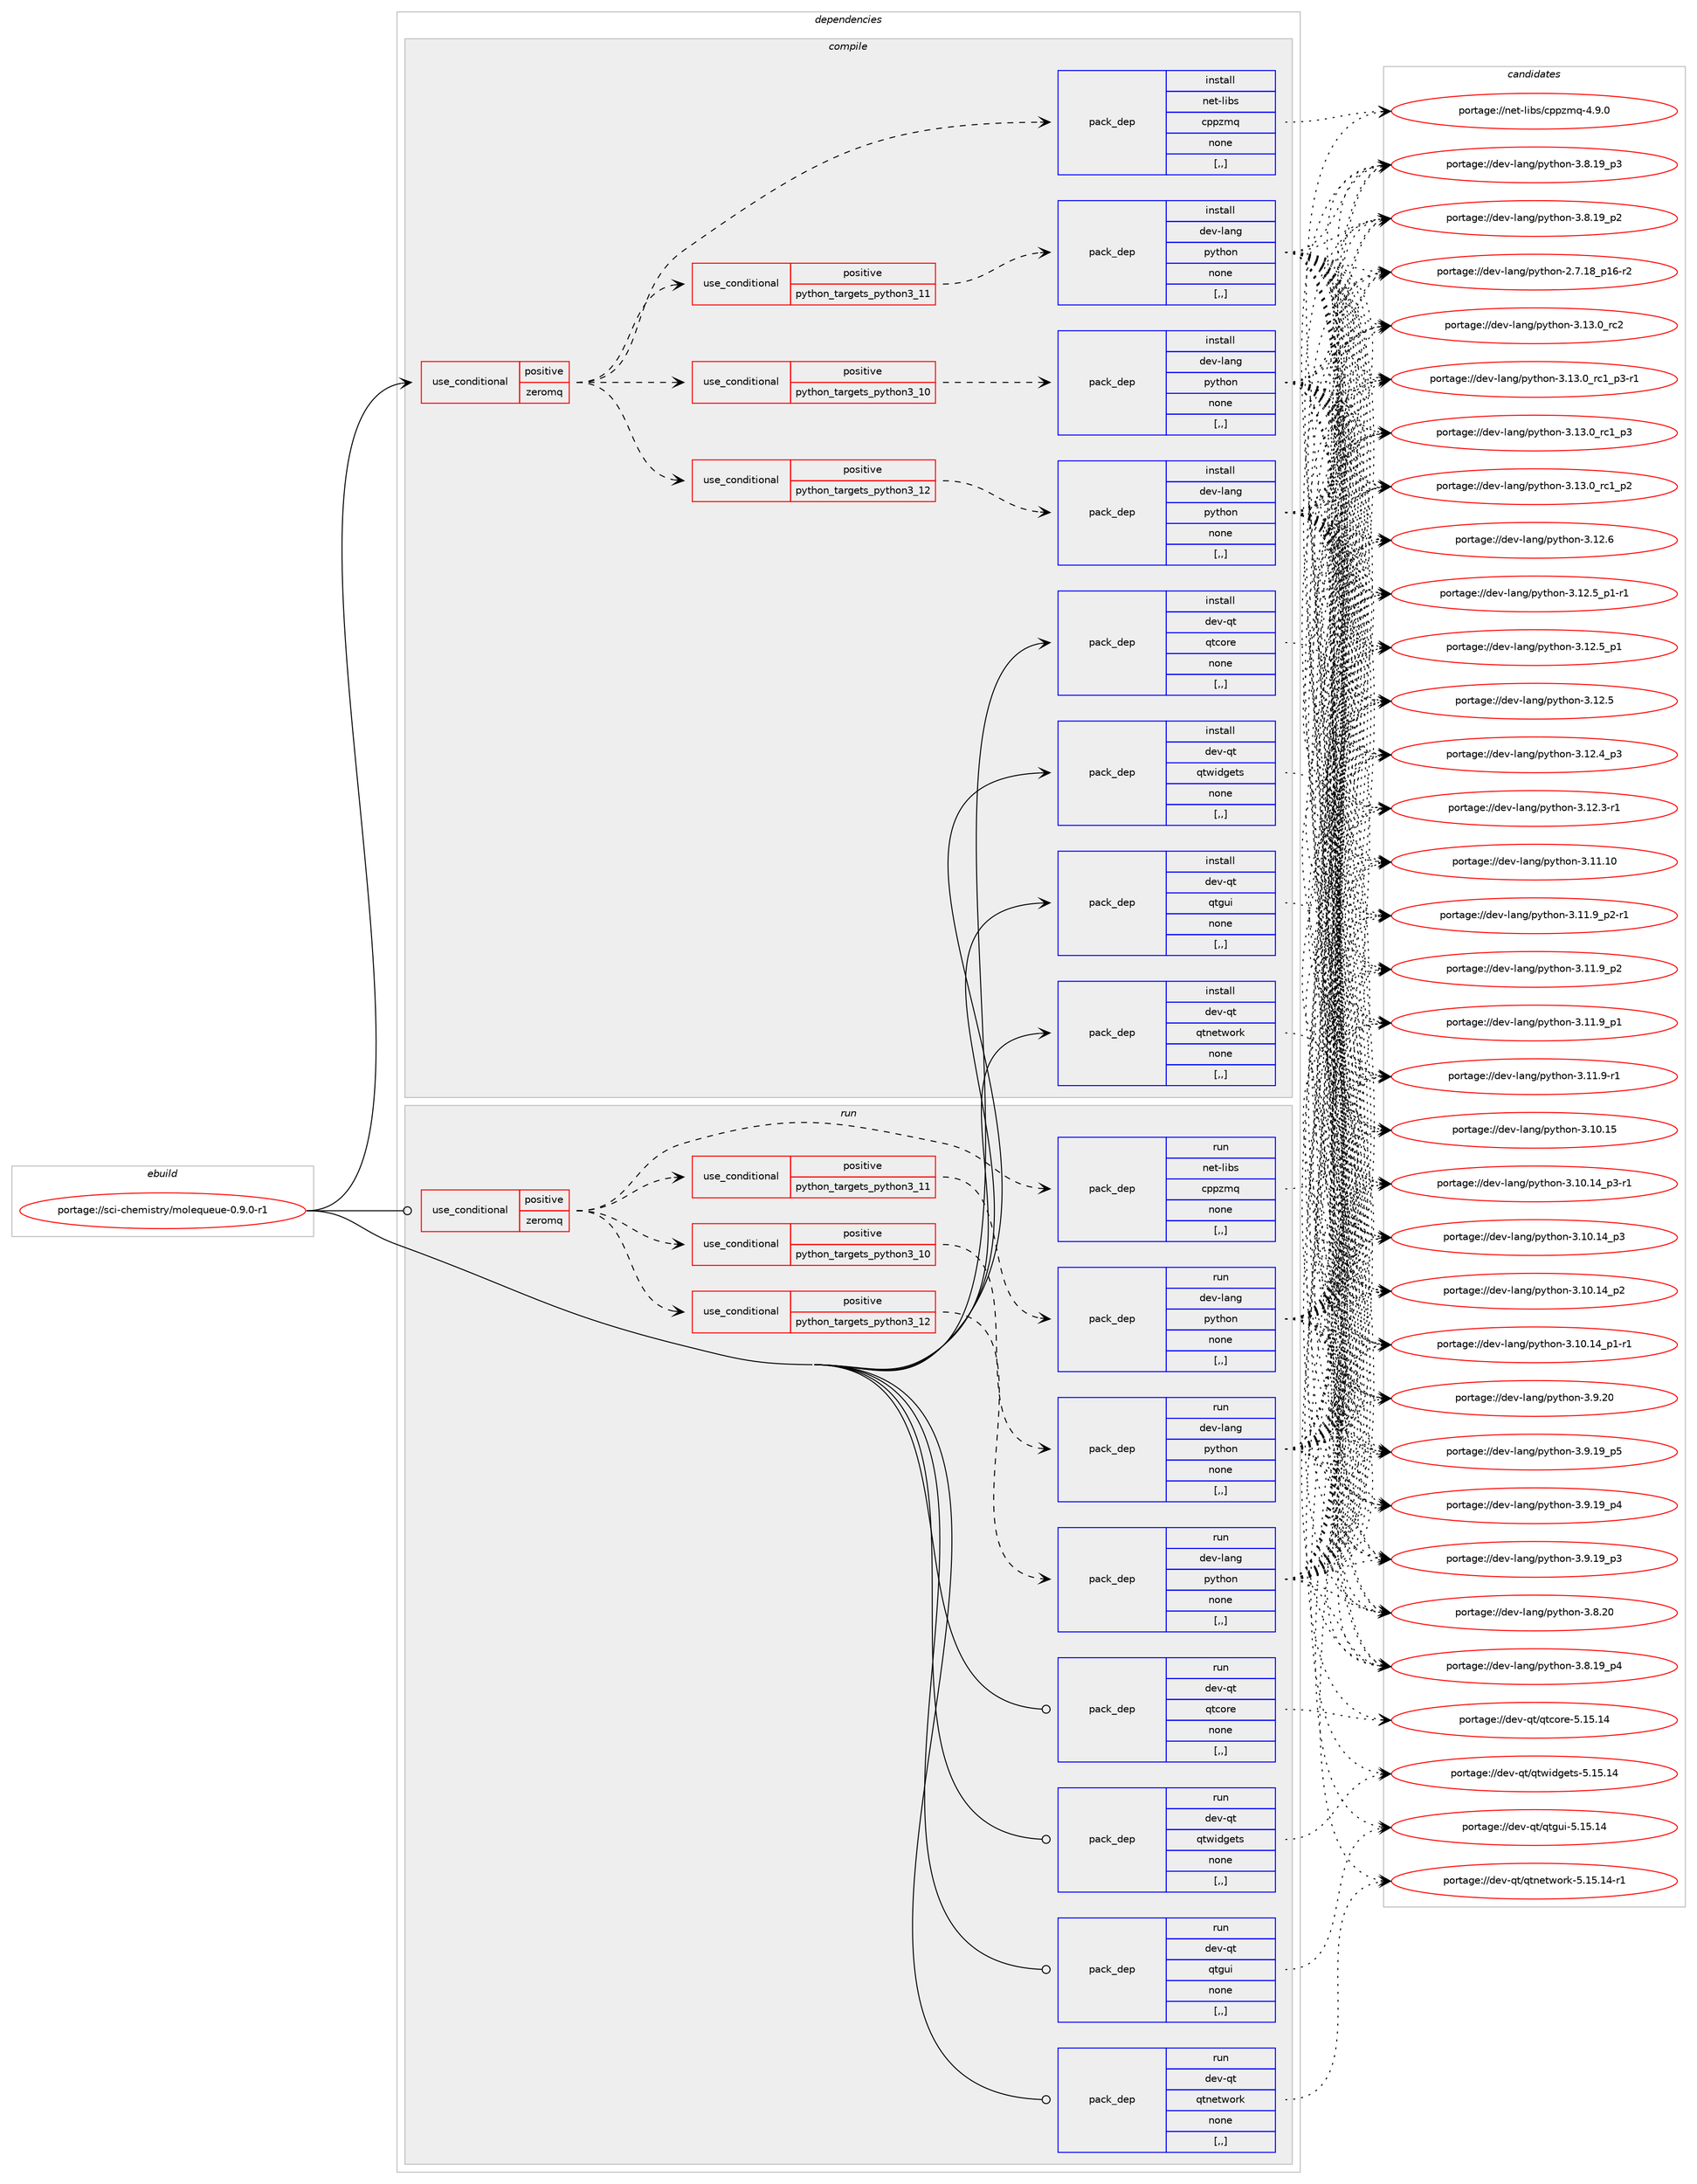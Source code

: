 digraph prolog {

# *************
# Graph options
# *************

newrank=true;
concentrate=true;
compound=true;
graph [rankdir=LR,fontname=Helvetica,fontsize=10,ranksep=1.5];#, ranksep=2.5, nodesep=0.2];
edge  [arrowhead=vee];
node  [fontname=Helvetica,fontsize=10];

# **********
# The ebuild
# **********

subgraph cluster_leftcol {
color=gray;
label=<<i>ebuild</i>>;
id [label="portage://sci-chemistry/molequeue-0.9.0-r1", color=red, width=4, href="../sci-chemistry/molequeue-0.9.0-r1.svg"];
}

# ****************
# The dependencies
# ****************

subgraph cluster_midcol {
color=gray;
label=<<i>dependencies</i>>;
subgraph cluster_compile {
fillcolor="#eeeeee";
style=filled;
label=<<i>compile</i>>;
subgraph cond237802 {
dependency903350 [label=<<TABLE BORDER="0" CELLBORDER="1" CELLSPACING="0" CELLPADDING="4"><TR><TD ROWSPAN="3" CELLPADDING="10">use_conditional</TD></TR><TR><TD>positive</TD></TR><TR><TD>zeromq</TD></TR></TABLE>>, shape=none, color=red];
subgraph cond237803 {
dependency903351 [label=<<TABLE BORDER="0" CELLBORDER="1" CELLSPACING="0" CELLPADDING="4"><TR><TD ROWSPAN="3" CELLPADDING="10">use_conditional</TD></TR><TR><TD>positive</TD></TR><TR><TD>python_targets_python3_10</TD></TR></TABLE>>, shape=none, color=red];
subgraph pack658976 {
dependency903352 [label=<<TABLE BORDER="0" CELLBORDER="1" CELLSPACING="0" CELLPADDING="4" WIDTH="220"><TR><TD ROWSPAN="6" CELLPADDING="30">pack_dep</TD></TR><TR><TD WIDTH="110">install</TD></TR><TR><TD>dev-lang</TD></TR><TR><TD>python</TD></TR><TR><TD>none</TD></TR><TR><TD>[,,]</TD></TR></TABLE>>, shape=none, color=blue];
}
dependency903351:e -> dependency903352:w [weight=20,style="dashed",arrowhead="vee"];
}
dependency903350:e -> dependency903351:w [weight=20,style="dashed",arrowhead="vee"];
subgraph cond237804 {
dependency903353 [label=<<TABLE BORDER="0" CELLBORDER="1" CELLSPACING="0" CELLPADDING="4"><TR><TD ROWSPAN="3" CELLPADDING="10">use_conditional</TD></TR><TR><TD>positive</TD></TR><TR><TD>python_targets_python3_11</TD></TR></TABLE>>, shape=none, color=red];
subgraph pack658977 {
dependency903354 [label=<<TABLE BORDER="0" CELLBORDER="1" CELLSPACING="0" CELLPADDING="4" WIDTH="220"><TR><TD ROWSPAN="6" CELLPADDING="30">pack_dep</TD></TR><TR><TD WIDTH="110">install</TD></TR><TR><TD>dev-lang</TD></TR><TR><TD>python</TD></TR><TR><TD>none</TD></TR><TR><TD>[,,]</TD></TR></TABLE>>, shape=none, color=blue];
}
dependency903353:e -> dependency903354:w [weight=20,style="dashed",arrowhead="vee"];
}
dependency903350:e -> dependency903353:w [weight=20,style="dashed",arrowhead="vee"];
subgraph cond237805 {
dependency903355 [label=<<TABLE BORDER="0" CELLBORDER="1" CELLSPACING="0" CELLPADDING="4"><TR><TD ROWSPAN="3" CELLPADDING="10">use_conditional</TD></TR><TR><TD>positive</TD></TR><TR><TD>python_targets_python3_12</TD></TR></TABLE>>, shape=none, color=red];
subgraph pack658978 {
dependency903356 [label=<<TABLE BORDER="0" CELLBORDER="1" CELLSPACING="0" CELLPADDING="4" WIDTH="220"><TR><TD ROWSPAN="6" CELLPADDING="30">pack_dep</TD></TR><TR><TD WIDTH="110">install</TD></TR><TR><TD>dev-lang</TD></TR><TR><TD>python</TD></TR><TR><TD>none</TD></TR><TR><TD>[,,]</TD></TR></TABLE>>, shape=none, color=blue];
}
dependency903355:e -> dependency903356:w [weight=20,style="dashed",arrowhead="vee"];
}
dependency903350:e -> dependency903355:w [weight=20,style="dashed",arrowhead="vee"];
subgraph pack658979 {
dependency903357 [label=<<TABLE BORDER="0" CELLBORDER="1" CELLSPACING="0" CELLPADDING="4" WIDTH="220"><TR><TD ROWSPAN="6" CELLPADDING="30">pack_dep</TD></TR><TR><TD WIDTH="110">install</TD></TR><TR><TD>net-libs</TD></TR><TR><TD>cppzmq</TD></TR><TR><TD>none</TD></TR><TR><TD>[,,]</TD></TR></TABLE>>, shape=none, color=blue];
}
dependency903350:e -> dependency903357:w [weight=20,style="dashed",arrowhead="vee"];
}
id:e -> dependency903350:w [weight=20,style="solid",arrowhead="vee"];
subgraph pack658980 {
dependency903358 [label=<<TABLE BORDER="0" CELLBORDER="1" CELLSPACING="0" CELLPADDING="4" WIDTH="220"><TR><TD ROWSPAN="6" CELLPADDING="30">pack_dep</TD></TR><TR><TD WIDTH="110">install</TD></TR><TR><TD>dev-qt</TD></TR><TR><TD>qtcore</TD></TR><TR><TD>none</TD></TR><TR><TD>[,,]</TD></TR></TABLE>>, shape=none, color=blue];
}
id:e -> dependency903358:w [weight=20,style="solid",arrowhead="vee"];
subgraph pack658981 {
dependency903359 [label=<<TABLE BORDER="0" CELLBORDER="1" CELLSPACING="0" CELLPADDING="4" WIDTH="220"><TR><TD ROWSPAN="6" CELLPADDING="30">pack_dep</TD></TR><TR><TD WIDTH="110">install</TD></TR><TR><TD>dev-qt</TD></TR><TR><TD>qtgui</TD></TR><TR><TD>none</TD></TR><TR><TD>[,,]</TD></TR></TABLE>>, shape=none, color=blue];
}
id:e -> dependency903359:w [weight=20,style="solid",arrowhead="vee"];
subgraph pack658982 {
dependency903360 [label=<<TABLE BORDER="0" CELLBORDER="1" CELLSPACING="0" CELLPADDING="4" WIDTH="220"><TR><TD ROWSPAN="6" CELLPADDING="30">pack_dep</TD></TR><TR><TD WIDTH="110">install</TD></TR><TR><TD>dev-qt</TD></TR><TR><TD>qtnetwork</TD></TR><TR><TD>none</TD></TR><TR><TD>[,,]</TD></TR></TABLE>>, shape=none, color=blue];
}
id:e -> dependency903360:w [weight=20,style="solid",arrowhead="vee"];
subgraph pack658983 {
dependency903361 [label=<<TABLE BORDER="0" CELLBORDER="1" CELLSPACING="0" CELLPADDING="4" WIDTH="220"><TR><TD ROWSPAN="6" CELLPADDING="30">pack_dep</TD></TR><TR><TD WIDTH="110">install</TD></TR><TR><TD>dev-qt</TD></TR><TR><TD>qtwidgets</TD></TR><TR><TD>none</TD></TR><TR><TD>[,,]</TD></TR></TABLE>>, shape=none, color=blue];
}
id:e -> dependency903361:w [weight=20,style="solid",arrowhead="vee"];
}
subgraph cluster_compileandrun {
fillcolor="#eeeeee";
style=filled;
label=<<i>compile and run</i>>;
}
subgraph cluster_run {
fillcolor="#eeeeee";
style=filled;
label=<<i>run</i>>;
subgraph cond237806 {
dependency903362 [label=<<TABLE BORDER="0" CELLBORDER="1" CELLSPACING="0" CELLPADDING="4"><TR><TD ROWSPAN="3" CELLPADDING="10">use_conditional</TD></TR><TR><TD>positive</TD></TR><TR><TD>zeromq</TD></TR></TABLE>>, shape=none, color=red];
subgraph cond237807 {
dependency903363 [label=<<TABLE BORDER="0" CELLBORDER="1" CELLSPACING="0" CELLPADDING="4"><TR><TD ROWSPAN="3" CELLPADDING="10">use_conditional</TD></TR><TR><TD>positive</TD></TR><TR><TD>python_targets_python3_10</TD></TR></TABLE>>, shape=none, color=red];
subgraph pack658984 {
dependency903364 [label=<<TABLE BORDER="0" CELLBORDER="1" CELLSPACING="0" CELLPADDING="4" WIDTH="220"><TR><TD ROWSPAN="6" CELLPADDING="30">pack_dep</TD></TR><TR><TD WIDTH="110">run</TD></TR><TR><TD>dev-lang</TD></TR><TR><TD>python</TD></TR><TR><TD>none</TD></TR><TR><TD>[,,]</TD></TR></TABLE>>, shape=none, color=blue];
}
dependency903363:e -> dependency903364:w [weight=20,style="dashed",arrowhead="vee"];
}
dependency903362:e -> dependency903363:w [weight=20,style="dashed",arrowhead="vee"];
subgraph cond237808 {
dependency903365 [label=<<TABLE BORDER="0" CELLBORDER="1" CELLSPACING="0" CELLPADDING="4"><TR><TD ROWSPAN="3" CELLPADDING="10">use_conditional</TD></TR><TR><TD>positive</TD></TR><TR><TD>python_targets_python3_11</TD></TR></TABLE>>, shape=none, color=red];
subgraph pack658985 {
dependency903366 [label=<<TABLE BORDER="0" CELLBORDER="1" CELLSPACING="0" CELLPADDING="4" WIDTH="220"><TR><TD ROWSPAN="6" CELLPADDING="30">pack_dep</TD></TR><TR><TD WIDTH="110">run</TD></TR><TR><TD>dev-lang</TD></TR><TR><TD>python</TD></TR><TR><TD>none</TD></TR><TR><TD>[,,]</TD></TR></TABLE>>, shape=none, color=blue];
}
dependency903365:e -> dependency903366:w [weight=20,style="dashed",arrowhead="vee"];
}
dependency903362:e -> dependency903365:w [weight=20,style="dashed",arrowhead="vee"];
subgraph cond237809 {
dependency903367 [label=<<TABLE BORDER="0" CELLBORDER="1" CELLSPACING="0" CELLPADDING="4"><TR><TD ROWSPAN="3" CELLPADDING="10">use_conditional</TD></TR><TR><TD>positive</TD></TR><TR><TD>python_targets_python3_12</TD></TR></TABLE>>, shape=none, color=red];
subgraph pack658986 {
dependency903368 [label=<<TABLE BORDER="0" CELLBORDER="1" CELLSPACING="0" CELLPADDING="4" WIDTH="220"><TR><TD ROWSPAN="6" CELLPADDING="30">pack_dep</TD></TR><TR><TD WIDTH="110">run</TD></TR><TR><TD>dev-lang</TD></TR><TR><TD>python</TD></TR><TR><TD>none</TD></TR><TR><TD>[,,]</TD></TR></TABLE>>, shape=none, color=blue];
}
dependency903367:e -> dependency903368:w [weight=20,style="dashed",arrowhead="vee"];
}
dependency903362:e -> dependency903367:w [weight=20,style="dashed",arrowhead="vee"];
subgraph pack658987 {
dependency903369 [label=<<TABLE BORDER="0" CELLBORDER="1" CELLSPACING="0" CELLPADDING="4" WIDTH="220"><TR><TD ROWSPAN="6" CELLPADDING="30">pack_dep</TD></TR><TR><TD WIDTH="110">run</TD></TR><TR><TD>net-libs</TD></TR><TR><TD>cppzmq</TD></TR><TR><TD>none</TD></TR><TR><TD>[,,]</TD></TR></TABLE>>, shape=none, color=blue];
}
dependency903362:e -> dependency903369:w [weight=20,style="dashed",arrowhead="vee"];
}
id:e -> dependency903362:w [weight=20,style="solid",arrowhead="odot"];
subgraph pack658988 {
dependency903370 [label=<<TABLE BORDER="0" CELLBORDER="1" CELLSPACING="0" CELLPADDING="4" WIDTH="220"><TR><TD ROWSPAN="6" CELLPADDING="30">pack_dep</TD></TR><TR><TD WIDTH="110">run</TD></TR><TR><TD>dev-qt</TD></TR><TR><TD>qtcore</TD></TR><TR><TD>none</TD></TR><TR><TD>[,,]</TD></TR></TABLE>>, shape=none, color=blue];
}
id:e -> dependency903370:w [weight=20,style="solid",arrowhead="odot"];
subgraph pack658989 {
dependency903371 [label=<<TABLE BORDER="0" CELLBORDER="1" CELLSPACING="0" CELLPADDING="4" WIDTH="220"><TR><TD ROWSPAN="6" CELLPADDING="30">pack_dep</TD></TR><TR><TD WIDTH="110">run</TD></TR><TR><TD>dev-qt</TD></TR><TR><TD>qtgui</TD></TR><TR><TD>none</TD></TR><TR><TD>[,,]</TD></TR></TABLE>>, shape=none, color=blue];
}
id:e -> dependency903371:w [weight=20,style="solid",arrowhead="odot"];
subgraph pack658990 {
dependency903372 [label=<<TABLE BORDER="0" CELLBORDER="1" CELLSPACING="0" CELLPADDING="4" WIDTH="220"><TR><TD ROWSPAN="6" CELLPADDING="30">pack_dep</TD></TR><TR><TD WIDTH="110">run</TD></TR><TR><TD>dev-qt</TD></TR><TR><TD>qtnetwork</TD></TR><TR><TD>none</TD></TR><TR><TD>[,,]</TD></TR></TABLE>>, shape=none, color=blue];
}
id:e -> dependency903372:w [weight=20,style="solid",arrowhead="odot"];
subgraph pack658991 {
dependency903373 [label=<<TABLE BORDER="0" CELLBORDER="1" CELLSPACING="0" CELLPADDING="4" WIDTH="220"><TR><TD ROWSPAN="6" CELLPADDING="30">pack_dep</TD></TR><TR><TD WIDTH="110">run</TD></TR><TR><TD>dev-qt</TD></TR><TR><TD>qtwidgets</TD></TR><TR><TD>none</TD></TR><TR><TD>[,,]</TD></TR></TABLE>>, shape=none, color=blue];
}
id:e -> dependency903373:w [weight=20,style="solid",arrowhead="odot"];
}
}

# **************
# The candidates
# **************

subgraph cluster_choices {
rank=same;
color=gray;
label=<<i>candidates</i>>;

subgraph choice658976 {
color=black;
nodesep=1;
choice10010111845108971101034711212111610411111045514649514648951149950 [label="portage://dev-lang/python-3.13.0_rc2", color=red, width=4,href="../dev-lang/python-3.13.0_rc2.svg"];
choice1001011184510897110103471121211161041111104551464951464895114994995112514511449 [label="portage://dev-lang/python-3.13.0_rc1_p3-r1", color=red, width=4,href="../dev-lang/python-3.13.0_rc1_p3-r1.svg"];
choice100101118451089711010347112121116104111110455146495146489511499499511251 [label="portage://dev-lang/python-3.13.0_rc1_p3", color=red, width=4,href="../dev-lang/python-3.13.0_rc1_p3.svg"];
choice100101118451089711010347112121116104111110455146495146489511499499511250 [label="portage://dev-lang/python-3.13.0_rc1_p2", color=red, width=4,href="../dev-lang/python-3.13.0_rc1_p2.svg"];
choice10010111845108971101034711212111610411111045514649504654 [label="portage://dev-lang/python-3.12.6", color=red, width=4,href="../dev-lang/python-3.12.6.svg"];
choice1001011184510897110103471121211161041111104551464950465395112494511449 [label="portage://dev-lang/python-3.12.5_p1-r1", color=red, width=4,href="../dev-lang/python-3.12.5_p1-r1.svg"];
choice100101118451089711010347112121116104111110455146495046539511249 [label="portage://dev-lang/python-3.12.5_p1", color=red, width=4,href="../dev-lang/python-3.12.5_p1.svg"];
choice10010111845108971101034711212111610411111045514649504653 [label="portage://dev-lang/python-3.12.5", color=red, width=4,href="../dev-lang/python-3.12.5.svg"];
choice100101118451089711010347112121116104111110455146495046529511251 [label="portage://dev-lang/python-3.12.4_p3", color=red, width=4,href="../dev-lang/python-3.12.4_p3.svg"];
choice100101118451089711010347112121116104111110455146495046514511449 [label="portage://dev-lang/python-3.12.3-r1", color=red, width=4,href="../dev-lang/python-3.12.3-r1.svg"];
choice1001011184510897110103471121211161041111104551464949464948 [label="portage://dev-lang/python-3.11.10", color=red, width=4,href="../dev-lang/python-3.11.10.svg"];
choice1001011184510897110103471121211161041111104551464949465795112504511449 [label="portage://dev-lang/python-3.11.9_p2-r1", color=red, width=4,href="../dev-lang/python-3.11.9_p2-r1.svg"];
choice100101118451089711010347112121116104111110455146494946579511250 [label="portage://dev-lang/python-3.11.9_p2", color=red, width=4,href="../dev-lang/python-3.11.9_p2.svg"];
choice100101118451089711010347112121116104111110455146494946579511249 [label="portage://dev-lang/python-3.11.9_p1", color=red, width=4,href="../dev-lang/python-3.11.9_p1.svg"];
choice100101118451089711010347112121116104111110455146494946574511449 [label="portage://dev-lang/python-3.11.9-r1", color=red, width=4,href="../dev-lang/python-3.11.9-r1.svg"];
choice1001011184510897110103471121211161041111104551464948464953 [label="portage://dev-lang/python-3.10.15", color=red, width=4,href="../dev-lang/python-3.10.15.svg"];
choice100101118451089711010347112121116104111110455146494846495295112514511449 [label="portage://dev-lang/python-3.10.14_p3-r1", color=red, width=4,href="../dev-lang/python-3.10.14_p3-r1.svg"];
choice10010111845108971101034711212111610411111045514649484649529511251 [label="portage://dev-lang/python-3.10.14_p3", color=red, width=4,href="../dev-lang/python-3.10.14_p3.svg"];
choice10010111845108971101034711212111610411111045514649484649529511250 [label="portage://dev-lang/python-3.10.14_p2", color=red, width=4,href="../dev-lang/python-3.10.14_p2.svg"];
choice100101118451089711010347112121116104111110455146494846495295112494511449 [label="portage://dev-lang/python-3.10.14_p1-r1", color=red, width=4,href="../dev-lang/python-3.10.14_p1-r1.svg"];
choice10010111845108971101034711212111610411111045514657465048 [label="portage://dev-lang/python-3.9.20", color=red, width=4,href="../dev-lang/python-3.9.20.svg"];
choice100101118451089711010347112121116104111110455146574649579511253 [label="portage://dev-lang/python-3.9.19_p5", color=red, width=4,href="../dev-lang/python-3.9.19_p5.svg"];
choice100101118451089711010347112121116104111110455146574649579511252 [label="portage://dev-lang/python-3.9.19_p4", color=red, width=4,href="../dev-lang/python-3.9.19_p4.svg"];
choice100101118451089711010347112121116104111110455146574649579511251 [label="portage://dev-lang/python-3.9.19_p3", color=red, width=4,href="../dev-lang/python-3.9.19_p3.svg"];
choice10010111845108971101034711212111610411111045514656465048 [label="portage://dev-lang/python-3.8.20", color=red, width=4,href="../dev-lang/python-3.8.20.svg"];
choice100101118451089711010347112121116104111110455146564649579511252 [label="portage://dev-lang/python-3.8.19_p4", color=red, width=4,href="../dev-lang/python-3.8.19_p4.svg"];
choice100101118451089711010347112121116104111110455146564649579511251 [label="portage://dev-lang/python-3.8.19_p3", color=red, width=4,href="../dev-lang/python-3.8.19_p3.svg"];
choice100101118451089711010347112121116104111110455146564649579511250 [label="portage://dev-lang/python-3.8.19_p2", color=red, width=4,href="../dev-lang/python-3.8.19_p2.svg"];
choice100101118451089711010347112121116104111110455046554649569511249544511450 [label="portage://dev-lang/python-2.7.18_p16-r2", color=red, width=4,href="../dev-lang/python-2.7.18_p16-r2.svg"];
dependency903352:e -> choice10010111845108971101034711212111610411111045514649514648951149950:w [style=dotted,weight="100"];
dependency903352:e -> choice1001011184510897110103471121211161041111104551464951464895114994995112514511449:w [style=dotted,weight="100"];
dependency903352:e -> choice100101118451089711010347112121116104111110455146495146489511499499511251:w [style=dotted,weight="100"];
dependency903352:e -> choice100101118451089711010347112121116104111110455146495146489511499499511250:w [style=dotted,weight="100"];
dependency903352:e -> choice10010111845108971101034711212111610411111045514649504654:w [style=dotted,weight="100"];
dependency903352:e -> choice1001011184510897110103471121211161041111104551464950465395112494511449:w [style=dotted,weight="100"];
dependency903352:e -> choice100101118451089711010347112121116104111110455146495046539511249:w [style=dotted,weight="100"];
dependency903352:e -> choice10010111845108971101034711212111610411111045514649504653:w [style=dotted,weight="100"];
dependency903352:e -> choice100101118451089711010347112121116104111110455146495046529511251:w [style=dotted,weight="100"];
dependency903352:e -> choice100101118451089711010347112121116104111110455146495046514511449:w [style=dotted,weight="100"];
dependency903352:e -> choice1001011184510897110103471121211161041111104551464949464948:w [style=dotted,weight="100"];
dependency903352:e -> choice1001011184510897110103471121211161041111104551464949465795112504511449:w [style=dotted,weight="100"];
dependency903352:e -> choice100101118451089711010347112121116104111110455146494946579511250:w [style=dotted,weight="100"];
dependency903352:e -> choice100101118451089711010347112121116104111110455146494946579511249:w [style=dotted,weight="100"];
dependency903352:e -> choice100101118451089711010347112121116104111110455146494946574511449:w [style=dotted,weight="100"];
dependency903352:e -> choice1001011184510897110103471121211161041111104551464948464953:w [style=dotted,weight="100"];
dependency903352:e -> choice100101118451089711010347112121116104111110455146494846495295112514511449:w [style=dotted,weight="100"];
dependency903352:e -> choice10010111845108971101034711212111610411111045514649484649529511251:w [style=dotted,weight="100"];
dependency903352:e -> choice10010111845108971101034711212111610411111045514649484649529511250:w [style=dotted,weight="100"];
dependency903352:e -> choice100101118451089711010347112121116104111110455146494846495295112494511449:w [style=dotted,weight="100"];
dependency903352:e -> choice10010111845108971101034711212111610411111045514657465048:w [style=dotted,weight="100"];
dependency903352:e -> choice100101118451089711010347112121116104111110455146574649579511253:w [style=dotted,weight="100"];
dependency903352:e -> choice100101118451089711010347112121116104111110455146574649579511252:w [style=dotted,weight="100"];
dependency903352:e -> choice100101118451089711010347112121116104111110455146574649579511251:w [style=dotted,weight="100"];
dependency903352:e -> choice10010111845108971101034711212111610411111045514656465048:w [style=dotted,weight="100"];
dependency903352:e -> choice100101118451089711010347112121116104111110455146564649579511252:w [style=dotted,weight="100"];
dependency903352:e -> choice100101118451089711010347112121116104111110455146564649579511251:w [style=dotted,weight="100"];
dependency903352:e -> choice100101118451089711010347112121116104111110455146564649579511250:w [style=dotted,weight="100"];
dependency903352:e -> choice100101118451089711010347112121116104111110455046554649569511249544511450:w [style=dotted,weight="100"];
}
subgraph choice658977 {
color=black;
nodesep=1;
choice10010111845108971101034711212111610411111045514649514648951149950 [label="portage://dev-lang/python-3.13.0_rc2", color=red, width=4,href="../dev-lang/python-3.13.0_rc2.svg"];
choice1001011184510897110103471121211161041111104551464951464895114994995112514511449 [label="portage://dev-lang/python-3.13.0_rc1_p3-r1", color=red, width=4,href="../dev-lang/python-3.13.0_rc1_p3-r1.svg"];
choice100101118451089711010347112121116104111110455146495146489511499499511251 [label="portage://dev-lang/python-3.13.0_rc1_p3", color=red, width=4,href="../dev-lang/python-3.13.0_rc1_p3.svg"];
choice100101118451089711010347112121116104111110455146495146489511499499511250 [label="portage://dev-lang/python-3.13.0_rc1_p2", color=red, width=4,href="../dev-lang/python-3.13.0_rc1_p2.svg"];
choice10010111845108971101034711212111610411111045514649504654 [label="portage://dev-lang/python-3.12.6", color=red, width=4,href="../dev-lang/python-3.12.6.svg"];
choice1001011184510897110103471121211161041111104551464950465395112494511449 [label="portage://dev-lang/python-3.12.5_p1-r1", color=red, width=4,href="../dev-lang/python-3.12.5_p1-r1.svg"];
choice100101118451089711010347112121116104111110455146495046539511249 [label="portage://dev-lang/python-3.12.5_p1", color=red, width=4,href="../dev-lang/python-3.12.5_p1.svg"];
choice10010111845108971101034711212111610411111045514649504653 [label="portage://dev-lang/python-3.12.5", color=red, width=4,href="../dev-lang/python-3.12.5.svg"];
choice100101118451089711010347112121116104111110455146495046529511251 [label="portage://dev-lang/python-3.12.4_p3", color=red, width=4,href="../dev-lang/python-3.12.4_p3.svg"];
choice100101118451089711010347112121116104111110455146495046514511449 [label="portage://dev-lang/python-3.12.3-r1", color=red, width=4,href="../dev-lang/python-3.12.3-r1.svg"];
choice1001011184510897110103471121211161041111104551464949464948 [label="portage://dev-lang/python-3.11.10", color=red, width=4,href="../dev-lang/python-3.11.10.svg"];
choice1001011184510897110103471121211161041111104551464949465795112504511449 [label="portage://dev-lang/python-3.11.9_p2-r1", color=red, width=4,href="../dev-lang/python-3.11.9_p2-r1.svg"];
choice100101118451089711010347112121116104111110455146494946579511250 [label="portage://dev-lang/python-3.11.9_p2", color=red, width=4,href="../dev-lang/python-3.11.9_p2.svg"];
choice100101118451089711010347112121116104111110455146494946579511249 [label="portage://dev-lang/python-3.11.9_p1", color=red, width=4,href="../dev-lang/python-3.11.9_p1.svg"];
choice100101118451089711010347112121116104111110455146494946574511449 [label="portage://dev-lang/python-3.11.9-r1", color=red, width=4,href="../dev-lang/python-3.11.9-r1.svg"];
choice1001011184510897110103471121211161041111104551464948464953 [label="portage://dev-lang/python-3.10.15", color=red, width=4,href="../dev-lang/python-3.10.15.svg"];
choice100101118451089711010347112121116104111110455146494846495295112514511449 [label="portage://dev-lang/python-3.10.14_p3-r1", color=red, width=4,href="../dev-lang/python-3.10.14_p3-r1.svg"];
choice10010111845108971101034711212111610411111045514649484649529511251 [label="portage://dev-lang/python-3.10.14_p3", color=red, width=4,href="../dev-lang/python-3.10.14_p3.svg"];
choice10010111845108971101034711212111610411111045514649484649529511250 [label="portage://dev-lang/python-3.10.14_p2", color=red, width=4,href="../dev-lang/python-3.10.14_p2.svg"];
choice100101118451089711010347112121116104111110455146494846495295112494511449 [label="portage://dev-lang/python-3.10.14_p1-r1", color=red, width=4,href="../dev-lang/python-3.10.14_p1-r1.svg"];
choice10010111845108971101034711212111610411111045514657465048 [label="portage://dev-lang/python-3.9.20", color=red, width=4,href="../dev-lang/python-3.9.20.svg"];
choice100101118451089711010347112121116104111110455146574649579511253 [label="portage://dev-lang/python-3.9.19_p5", color=red, width=4,href="../dev-lang/python-3.9.19_p5.svg"];
choice100101118451089711010347112121116104111110455146574649579511252 [label="portage://dev-lang/python-3.9.19_p4", color=red, width=4,href="../dev-lang/python-3.9.19_p4.svg"];
choice100101118451089711010347112121116104111110455146574649579511251 [label="portage://dev-lang/python-3.9.19_p3", color=red, width=4,href="../dev-lang/python-3.9.19_p3.svg"];
choice10010111845108971101034711212111610411111045514656465048 [label="portage://dev-lang/python-3.8.20", color=red, width=4,href="../dev-lang/python-3.8.20.svg"];
choice100101118451089711010347112121116104111110455146564649579511252 [label="portage://dev-lang/python-3.8.19_p4", color=red, width=4,href="../dev-lang/python-3.8.19_p4.svg"];
choice100101118451089711010347112121116104111110455146564649579511251 [label="portage://dev-lang/python-3.8.19_p3", color=red, width=4,href="../dev-lang/python-3.8.19_p3.svg"];
choice100101118451089711010347112121116104111110455146564649579511250 [label="portage://dev-lang/python-3.8.19_p2", color=red, width=4,href="../dev-lang/python-3.8.19_p2.svg"];
choice100101118451089711010347112121116104111110455046554649569511249544511450 [label="portage://dev-lang/python-2.7.18_p16-r2", color=red, width=4,href="../dev-lang/python-2.7.18_p16-r2.svg"];
dependency903354:e -> choice10010111845108971101034711212111610411111045514649514648951149950:w [style=dotted,weight="100"];
dependency903354:e -> choice1001011184510897110103471121211161041111104551464951464895114994995112514511449:w [style=dotted,weight="100"];
dependency903354:e -> choice100101118451089711010347112121116104111110455146495146489511499499511251:w [style=dotted,weight="100"];
dependency903354:e -> choice100101118451089711010347112121116104111110455146495146489511499499511250:w [style=dotted,weight="100"];
dependency903354:e -> choice10010111845108971101034711212111610411111045514649504654:w [style=dotted,weight="100"];
dependency903354:e -> choice1001011184510897110103471121211161041111104551464950465395112494511449:w [style=dotted,weight="100"];
dependency903354:e -> choice100101118451089711010347112121116104111110455146495046539511249:w [style=dotted,weight="100"];
dependency903354:e -> choice10010111845108971101034711212111610411111045514649504653:w [style=dotted,weight="100"];
dependency903354:e -> choice100101118451089711010347112121116104111110455146495046529511251:w [style=dotted,weight="100"];
dependency903354:e -> choice100101118451089711010347112121116104111110455146495046514511449:w [style=dotted,weight="100"];
dependency903354:e -> choice1001011184510897110103471121211161041111104551464949464948:w [style=dotted,weight="100"];
dependency903354:e -> choice1001011184510897110103471121211161041111104551464949465795112504511449:w [style=dotted,weight="100"];
dependency903354:e -> choice100101118451089711010347112121116104111110455146494946579511250:w [style=dotted,weight="100"];
dependency903354:e -> choice100101118451089711010347112121116104111110455146494946579511249:w [style=dotted,weight="100"];
dependency903354:e -> choice100101118451089711010347112121116104111110455146494946574511449:w [style=dotted,weight="100"];
dependency903354:e -> choice1001011184510897110103471121211161041111104551464948464953:w [style=dotted,weight="100"];
dependency903354:e -> choice100101118451089711010347112121116104111110455146494846495295112514511449:w [style=dotted,weight="100"];
dependency903354:e -> choice10010111845108971101034711212111610411111045514649484649529511251:w [style=dotted,weight="100"];
dependency903354:e -> choice10010111845108971101034711212111610411111045514649484649529511250:w [style=dotted,weight="100"];
dependency903354:e -> choice100101118451089711010347112121116104111110455146494846495295112494511449:w [style=dotted,weight="100"];
dependency903354:e -> choice10010111845108971101034711212111610411111045514657465048:w [style=dotted,weight="100"];
dependency903354:e -> choice100101118451089711010347112121116104111110455146574649579511253:w [style=dotted,weight="100"];
dependency903354:e -> choice100101118451089711010347112121116104111110455146574649579511252:w [style=dotted,weight="100"];
dependency903354:e -> choice100101118451089711010347112121116104111110455146574649579511251:w [style=dotted,weight="100"];
dependency903354:e -> choice10010111845108971101034711212111610411111045514656465048:w [style=dotted,weight="100"];
dependency903354:e -> choice100101118451089711010347112121116104111110455146564649579511252:w [style=dotted,weight="100"];
dependency903354:e -> choice100101118451089711010347112121116104111110455146564649579511251:w [style=dotted,weight="100"];
dependency903354:e -> choice100101118451089711010347112121116104111110455146564649579511250:w [style=dotted,weight="100"];
dependency903354:e -> choice100101118451089711010347112121116104111110455046554649569511249544511450:w [style=dotted,weight="100"];
}
subgraph choice658978 {
color=black;
nodesep=1;
choice10010111845108971101034711212111610411111045514649514648951149950 [label="portage://dev-lang/python-3.13.0_rc2", color=red, width=4,href="../dev-lang/python-3.13.0_rc2.svg"];
choice1001011184510897110103471121211161041111104551464951464895114994995112514511449 [label="portage://dev-lang/python-3.13.0_rc1_p3-r1", color=red, width=4,href="../dev-lang/python-3.13.0_rc1_p3-r1.svg"];
choice100101118451089711010347112121116104111110455146495146489511499499511251 [label="portage://dev-lang/python-3.13.0_rc1_p3", color=red, width=4,href="../dev-lang/python-3.13.0_rc1_p3.svg"];
choice100101118451089711010347112121116104111110455146495146489511499499511250 [label="portage://dev-lang/python-3.13.0_rc1_p2", color=red, width=4,href="../dev-lang/python-3.13.0_rc1_p2.svg"];
choice10010111845108971101034711212111610411111045514649504654 [label="portage://dev-lang/python-3.12.6", color=red, width=4,href="../dev-lang/python-3.12.6.svg"];
choice1001011184510897110103471121211161041111104551464950465395112494511449 [label="portage://dev-lang/python-3.12.5_p1-r1", color=red, width=4,href="../dev-lang/python-3.12.5_p1-r1.svg"];
choice100101118451089711010347112121116104111110455146495046539511249 [label="portage://dev-lang/python-3.12.5_p1", color=red, width=4,href="../dev-lang/python-3.12.5_p1.svg"];
choice10010111845108971101034711212111610411111045514649504653 [label="portage://dev-lang/python-3.12.5", color=red, width=4,href="../dev-lang/python-3.12.5.svg"];
choice100101118451089711010347112121116104111110455146495046529511251 [label="portage://dev-lang/python-3.12.4_p3", color=red, width=4,href="../dev-lang/python-3.12.4_p3.svg"];
choice100101118451089711010347112121116104111110455146495046514511449 [label="portage://dev-lang/python-3.12.3-r1", color=red, width=4,href="../dev-lang/python-3.12.3-r1.svg"];
choice1001011184510897110103471121211161041111104551464949464948 [label="portage://dev-lang/python-3.11.10", color=red, width=4,href="../dev-lang/python-3.11.10.svg"];
choice1001011184510897110103471121211161041111104551464949465795112504511449 [label="portage://dev-lang/python-3.11.9_p2-r1", color=red, width=4,href="../dev-lang/python-3.11.9_p2-r1.svg"];
choice100101118451089711010347112121116104111110455146494946579511250 [label="portage://dev-lang/python-3.11.9_p2", color=red, width=4,href="../dev-lang/python-3.11.9_p2.svg"];
choice100101118451089711010347112121116104111110455146494946579511249 [label="portage://dev-lang/python-3.11.9_p1", color=red, width=4,href="../dev-lang/python-3.11.9_p1.svg"];
choice100101118451089711010347112121116104111110455146494946574511449 [label="portage://dev-lang/python-3.11.9-r1", color=red, width=4,href="../dev-lang/python-3.11.9-r1.svg"];
choice1001011184510897110103471121211161041111104551464948464953 [label="portage://dev-lang/python-3.10.15", color=red, width=4,href="../dev-lang/python-3.10.15.svg"];
choice100101118451089711010347112121116104111110455146494846495295112514511449 [label="portage://dev-lang/python-3.10.14_p3-r1", color=red, width=4,href="../dev-lang/python-3.10.14_p3-r1.svg"];
choice10010111845108971101034711212111610411111045514649484649529511251 [label="portage://dev-lang/python-3.10.14_p3", color=red, width=4,href="../dev-lang/python-3.10.14_p3.svg"];
choice10010111845108971101034711212111610411111045514649484649529511250 [label="portage://dev-lang/python-3.10.14_p2", color=red, width=4,href="../dev-lang/python-3.10.14_p2.svg"];
choice100101118451089711010347112121116104111110455146494846495295112494511449 [label="portage://dev-lang/python-3.10.14_p1-r1", color=red, width=4,href="../dev-lang/python-3.10.14_p1-r1.svg"];
choice10010111845108971101034711212111610411111045514657465048 [label="portage://dev-lang/python-3.9.20", color=red, width=4,href="../dev-lang/python-3.9.20.svg"];
choice100101118451089711010347112121116104111110455146574649579511253 [label="portage://dev-lang/python-3.9.19_p5", color=red, width=4,href="../dev-lang/python-3.9.19_p5.svg"];
choice100101118451089711010347112121116104111110455146574649579511252 [label="portage://dev-lang/python-3.9.19_p4", color=red, width=4,href="../dev-lang/python-3.9.19_p4.svg"];
choice100101118451089711010347112121116104111110455146574649579511251 [label="portage://dev-lang/python-3.9.19_p3", color=red, width=4,href="../dev-lang/python-3.9.19_p3.svg"];
choice10010111845108971101034711212111610411111045514656465048 [label="portage://dev-lang/python-3.8.20", color=red, width=4,href="../dev-lang/python-3.8.20.svg"];
choice100101118451089711010347112121116104111110455146564649579511252 [label="portage://dev-lang/python-3.8.19_p4", color=red, width=4,href="../dev-lang/python-3.8.19_p4.svg"];
choice100101118451089711010347112121116104111110455146564649579511251 [label="portage://dev-lang/python-3.8.19_p3", color=red, width=4,href="../dev-lang/python-3.8.19_p3.svg"];
choice100101118451089711010347112121116104111110455146564649579511250 [label="portage://dev-lang/python-3.8.19_p2", color=red, width=4,href="../dev-lang/python-3.8.19_p2.svg"];
choice100101118451089711010347112121116104111110455046554649569511249544511450 [label="portage://dev-lang/python-2.7.18_p16-r2", color=red, width=4,href="../dev-lang/python-2.7.18_p16-r2.svg"];
dependency903356:e -> choice10010111845108971101034711212111610411111045514649514648951149950:w [style=dotted,weight="100"];
dependency903356:e -> choice1001011184510897110103471121211161041111104551464951464895114994995112514511449:w [style=dotted,weight="100"];
dependency903356:e -> choice100101118451089711010347112121116104111110455146495146489511499499511251:w [style=dotted,weight="100"];
dependency903356:e -> choice100101118451089711010347112121116104111110455146495146489511499499511250:w [style=dotted,weight="100"];
dependency903356:e -> choice10010111845108971101034711212111610411111045514649504654:w [style=dotted,weight="100"];
dependency903356:e -> choice1001011184510897110103471121211161041111104551464950465395112494511449:w [style=dotted,weight="100"];
dependency903356:e -> choice100101118451089711010347112121116104111110455146495046539511249:w [style=dotted,weight="100"];
dependency903356:e -> choice10010111845108971101034711212111610411111045514649504653:w [style=dotted,weight="100"];
dependency903356:e -> choice100101118451089711010347112121116104111110455146495046529511251:w [style=dotted,weight="100"];
dependency903356:e -> choice100101118451089711010347112121116104111110455146495046514511449:w [style=dotted,weight="100"];
dependency903356:e -> choice1001011184510897110103471121211161041111104551464949464948:w [style=dotted,weight="100"];
dependency903356:e -> choice1001011184510897110103471121211161041111104551464949465795112504511449:w [style=dotted,weight="100"];
dependency903356:e -> choice100101118451089711010347112121116104111110455146494946579511250:w [style=dotted,weight="100"];
dependency903356:e -> choice100101118451089711010347112121116104111110455146494946579511249:w [style=dotted,weight="100"];
dependency903356:e -> choice100101118451089711010347112121116104111110455146494946574511449:w [style=dotted,weight="100"];
dependency903356:e -> choice1001011184510897110103471121211161041111104551464948464953:w [style=dotted,weight="100"];
dependency903356:e -> choice100101118451089711010347112121116104111110455146494846495295112514511449:w [style=dotted,weight="100"];
dependency903356:e -> choice10010111845108971101034711212111610411111045514649484649529511251:w [style=dotted,weight="100"];
dependency903356:e -> choice10010111845108971101034711212111610411111045514649484649529511250:w [style=dotted,weight="100"];
dependency903356:e -> choice100101118451089711010347112121116104111110455146494846495295112494511449:w [style=dotted,weight="100"];
dependency903356:e -> choice10010111845108971101034711212111610411111045514657465048:w [style=dotted,weight="100"];
dependency903356:e -> choice100101118451089711010347112121116104111110455146574649579511253:w [style=dotted,weight="100"];
dependency903356:e -> choice100101118451089711010347112121116104111110455146574649579511252:w [style=dotted,weight="100"];
dependency903356:e -> choice100101118451089711010347112121116104111110455146574649579511251:w [style=dotted,weight="100"];
dependency903356:e -> choice10010111845108971101034711212111610411111045514656465048:w [style=dotted,weight="100"];
dependency903356:e -> choice100101118451089711010347112121116104111110455146564649579511252:w [style=dotted,weight="100"];
dependency903356:e -> choice100101118451089711010347112121116104111110455146564649579511251:w [style=dotted,weight="100"];
dependency903356:e -> choice100101118451089711010347112121116104111110455146564649579511250:w [style=dotted,weight="100"];
dependency903356:e -> choice100101118451089711010347112121116104111110455046554649569511249544511450:w [style=dotted,weight="100"];
}
subgraph choice658979 {
color=black;
nodesep=1;
choice11010111645108105981154799112112122109113455246574648 [label="portage://net-libs/cppzmq-4.9.0", color=red, width=4,href="../net-libs/cppzmq-4.9.0.svg"];
dependency903357:e -> choice11010111645108105981154799112112122109113455246574648:w [style=dotted,weight="100"];
}
subgraph choice658980 {
color=black;
nodesep=1;
choice1001011184511311647113116991111141014553464953464952 [label="portage://dev-qt/qtcore-5.15.14", color=red, width=4,href="../dev-qt/qtcore-5.15.14.svg"];
dependency903358:e -> choice1001011184511311647113116991111141014553464953464952:w [style=dotted,weight="100"];
}
subgraph choice658981 {
color=black;
nodesep=1;
choice10010111845113116471131161031171054553464953464952 [label="portage://dev-qt/qtgui-5.15.14", color=red, width=4,href="../dev-qt/qtgui-5.15.14.svg"];
dependency903359:e -> choice10010111845113116471131161031171054553464953464952:w [style=dotted,weight="100"];
}
subgraph choice658982 {
color=black;
nodesep=1;
choice100101118451131164711311611010111611911111410745534649534649524511449 [label="portage://dev-qt/qtnetwork-5.15.14-r1", color=red, width=4,href="../dev-qt/qtnetwork-5.15.14-r1.svg"];
dependency903360:e -> choice100101118451131164711311611010111611911111410745534649534649524511449:w [style=dotted,weight="100"];
}
subgraph choice658983 {
color=black;
nodesep=1;
choice10010111845113116471131161191051001031011161154553464953464952 [label="portage://dev-qt/qtwidgets-5.15.14", color=red, width=4,href="../dev-qt/qtwidgets-5.15.14.svg"];
dependency903361:e -> choice10010111845113116471131161191051001031011161154553464953464952:w [style=dotted,weight="100"];
}
subgraph choice658984 {
color=black;
nodesep=1;
choice10010111845108971101034711212111610411111045514649514648951149950 [label="portage://dev-lang/python-3.13.0_rc2", color=red, width=4,href="../dev-lang/python-3.13.0_rc2.svg"];
choice1001011184510897110103471121211161041111104551464951464895114994995112514511449 [label="portage://dev-lang/python-3.13.0_rc1_p3-r1", color=red, width=4,href="../dev-lang/python-3.13.0_rc1_p3-r1.svg"];
choice100101118451089711010347112121116104111110455146495146489511499499511251 [label="portage://dev-lang/python-3.13.0_rc1_p3", color=red, width=4,href="../dev-lang/python-3.13.0_rc1_p3.svg"];
choice100101118451089711010347112121116104111110455146495146489511499499511250 [label="portage://dev-lang/python-3.13.0_rc1_p2", color=red, width=4,href="../dev-lang/python-3.13.0_rc1_p2.svg"];
choice10010111845108971101034711212111610411111045514649504654 [label="portage://dev-lang/python-3.12.6", color=red, width=4,href="../dev-lang/python-3.12.6.svg"];
choice1001011184510897110103471121211161041111104551464950465395112494511449 [label="portage://dev-lang/python-3.12.5_p1-r1", color=red, width=4,href="../dev-lang/python-3.12.5_p1-r1.svg"];
choice100101118451089711010347112121116104111110455146495046539511249 [label="portage://dev-lang/python-3.12.5_p1", color=red, width=4,href="../dev-lang/python-3.12.5_p1.svg"];
choice10010111845108971101034711212111610411111045514649504653 [label="portage://dev-lang/python-3.12.5", color=red, width=4,href="../dev-lang/python-3.12.5.svg"];
choice100101118451089711010347112121116104111110455146495046529511251 [label="portage://dev-lang/python-3.12.4_p3", color=red, width=4,href="../dev-lang/python-3.12.4_p3.svg"];
choice100101118451089711010347112121116104111110455146495046514511449 [label="portage://dev-lang/python-3.12.3-r1", color=red, width=4,href="../dev-lang/python-3.12.3-r1.svg"];
choice1001011184510897110103471121211161041111104551464949464948 [label="portage://dev-lang/python-3.11.10", color=red, width=4,href="../dev-lang/python-3.11.10.svg"];
choice1001011184510897110103471121211161041111104551464949465795112504511449 [label="portage://dev-lang/python-3.11.9_p2-r1", color=red, width=4,href="../dev-lang/python-3.11.9_p2-r1.svg"];
choice100101118451089711010347112121116104111110455146494946579511250 [label="portage://dev-lang/python-3.11.9_p2", color=red, width=4,href="../dev-lang/python-3.11.9_p2.svg"];
choice100101118451089711010347112121116104111110455146494946579511249 [label="portage://dev-lang/python-3.11.9_p1", color=red, width=4,href="../dev-lang/python-3.11.9_p1.svg"];
choice100101118451089711010347112121116104111110455146494946574511449 [label="portage://dev-lang/python-3.11.9-r1", color=red, width=4,href="../dev-lang/python-3.11.9-r1.svg"];
choice1001011184510897110103471121211161041111104551464948464953 [label="portage://dev-lang/python-3.10.15", color=red, width=4,href="../dev-lang/python-3.10.15.svg"];
choice100101118451089711010347112121116104111110455146494846495295112514511449 [label="portage://dev-lang/python-3.10.14_p3-r1", color=red, width=4,href="../dev-lang/python-3.10.14_p3-r1.svg"];
choice10010111845108971101034711212111610411111045514649484649529511251 [label="portage://dev-lang/python-3.10.14_p3", color=red, width=4,href="../dev-lang/python-3.10.14_p3.svg"];
choice10010111845108971101034711212111610411111045514649484649529511250 [label="portage://dev-lang/python-3.10.14_p2", color=red, width=4,href="../dev-lang/python-3.10.14_p2.svg"];
choice100101118451089711010347112121116104111110455146494846495295112494511449 [label="portage://dev-lang/python-3.10.14_p1-r1", color=red, width=4,href="../dev-lang/python-3.10.14_p1-r1.svg"];
choice10010111845108971101034711212111610411111045514657465048 [label="portage://dev-lang/python-3.9.20", color=red, width=4,href="../dev-lang/python-3.9.20.svg"];
choice100101118451089711010347112121116104111110455146574649579511253 [label="portage://dev-lang/python-3.9.19_p5", color=red, width=4,href="../dev-lang/python-3.9.19_p5.svg"];
choice100101118451089711010347112121116104111110455146574649579511252 [label="portage://dev-lang/python-3.9.19_p4", color=red, width=4,href="../dev-lang/python-3.9.19_p4.svg"];
choice100101118451089711010347112121116104111110455146574649579511251 [label="portage://dev-lang/python-3.9.19_p3", color=red, width=4,href="../dev-lang/python-3.9.19_p3.svg"];
choice10010111845108971101034711212111610411111045514656465048 [label="portage://dev-lang/python-3.8.20", color=red, width=4,href="../dev-lang/python-3.8.20.svg"];
choice100101118451089711010347112121116104111110455146564649579511252 [label="portage://dev-lang/python-3.8.19_p4", color=red, width=4,href="../dev-lang/python-3.8.19_p4.svg"];
choice100101118451089711010347112121116104111110455146564649579511251 [label="portage://dev-lang/python-3.8.19_p3", color=red, width=4,href="../dev-lang/python-3.8.19_p3.svg"];
choice100101118451089711010347112121116104111110455146564649579511250 [label="portage://dev-lang/python-3.8.19_p2", color=red, width=4,href="../dev-lang/python-3.8.19_p2.svg"];
choice100101118451089711010347112121116104111110455046554649569511249544511450 [label="portage://dev-lang/python-2.7.18_p16-r2", color=red, width=4,href="../dev-lang/python-2.7.18_p16-r2.svg"];
dependency903364:e -> choice10010111845108971101034711212111610411111045514649514648951149950:w [style=dotted,weight="100"];
dependency903364:e -> choice1001011184510897110103471121211161041111104551464951464895114994995112514511449:w [style=dotted,weight="100"];
dependency903364:e -> choice100101118451089711010347112121116104111110455146495146489511499499511251:w [style=dotted,weight="100"];
dependency903364:e -> choice100101118451089711010347112121116104111110455146495146489511499499511250:w [style=dotted,weight="100"];
dependency903364:e -> choice10010111845108971101034711212111610411111045514649504654:w [style=dotted,weight="100"];
dependency903364:e -> choice1001011184510897110103471121211161041111104551464950465395112494511449:w [style=dotted,weight="100"];
dependency903364:e -> choice100101118451089711010347112121116104111110455146495046539511249:w [style=dotted,weight="100"];
dependency903364:e -> choice10010111845108971101034711212111610411111045514649504653:w [style=dotted,weight="100"];
dependency903364:e -> choice100101118451089711010347112121116104111110455146495046529511251:w [style=dotted,weight="100"];
dependency903364:e -> choice100101118451089711010347112121116104111110455146495046514511449:w [style=dotted,weight="100"];
dependency903364:e -> choice1001011184510897110103471121211161041111104551464949464948:w [style=dotted,weight="100"];
dependency903364:e -> choice1001011184510897110103471121211161041111104551464949465795112504511449:w [style=dotted,weight="100"];
dependency903364:e -> choice100101118451089711010347112121116104111110455146494946579511250:w [style=dotted,weight="100"];
dependency903364:e -> choice100101118451089711010347112121116104111110455146494946579511249:w [style=dotted,weight="100"];
dependency903364:e -> choice100101118451089711010347112121116104111110455146494946574511449:w [style=dotted,weight="100"];
dependency903364:e -> choice1001011184510897110103471121211161041111104551464948464953:w [style=dotted,weight="100"];
dependency903364:e -> choice100101118451089711010347112121116104111110455146494846495295112514511449:w [style=dotted,weight="100"];
dependency903364:e -> choice10010111845108971101034711212111610411111045514649484649529511251:w [style=dotted,weight="100"];
dependency903364:e -> choice10010111845108971101034711212111610411111045514649484649529511250:w [style=dotted,weight="100"];
dependency903364:e -> choice100101118451089711010347112121116104111110455146494846495295112494511449:w [style=dotted,weight="100"];
dependency903364:e -> choice10010111845108971101034711212111610411111045514657465048:w [style=dotted,weight="100"];
dependency903364:e -> choice100101118451089711010347112121116104111110455146574649579511253:w [style=dotted,weight="100"];
dependency903364:e -> choice100101118451089711010347112121116104111110455146574649579511252:w [style=dotted,weight="100"];
dependency903364:e -> choice100101118451089711010347112121116104111110455146574649579511251:w [style=dotted,weight="100"];
dependency903364:e -> choice10010111845108971101034711212111610411111045514656465048:w [style=dotted,weight="100"];
dependency903364:e -> choice100101118451089711010347112121116104111110455146564649579511252:w [style=dotted,weight="100"];
dependency903364:e -> choice100101118451089711010347112121116104111110455146564649579511251:w [style=dotted,weight="100"];
dependency903364:e -> choice100101118451089711010347112121116104111110455146564649579511250:w [style=dotted,weight="100"];
dependency903364:e -> choice100101118451089711010347112121116104111110455046554649569511249544511450:w [style=dotted,weight="100"];
}
subgraph choice658985 {
color=black;
nodesep=1;
choice10010111845108971101034711212111610411111045514649514648951149950 [label="portage://dev-lang/python-3.13.0_rc2", color=red, width=4,href="../dev-lang/python-3.13.0_rc2.svg"];
choice1001011184510897110103471121211161041111104551464951464895114994995112514511449 [label="portage://dev-lang/python-3.13.0_rc1_p3-r1", color=red, width=4,href="../dev-lang/python-3.13.0_rc1_p3-r1.svg"];
choice100101118451089711010347112121116104111110455146495146489511499499511251 [label="portage://dev-lang/python-3.13.0_rc1_p3", color=red, width=4,href="../dev-lang/python-3.13.0_rc1_p3.svg"];
choice100101118451089711010347112121116104111110455146495146489511499499511250 [label="portage://dev-lang/python-3.13.0_rc1_p2", color=red, width=4,href="../dev-lang/python-3.13.0_rc1_p2.svg"];
choice10010111845108971101034711212111610411111045514649504654 [label="portage://dev-lang/python-3.12.6", color=red, width=4,href="../dev-lang/python-3.12.6.svg"];
choice1001011184510897110103471121211161041111104551464950465395112494511449 [label="portage://dev-lang/python-3.12.5_p1-r1", color=red, width=4,href="../dev-lang/python-3.12.5_p1-r1.svg"];
choice100101118451089711010347112121116104111110455146495046539511249 [label="portage://dev-lang/python-3.12.5_p1", color=red, width=4,href="../dev-lang/python-3.12.5_p1.svg"];
choice10010111845108971101034711212111610411111045514649504653 [label="portage://dev-lang/python-3.12.5", color=red, width=4,href="../dev-lang/python-3.12.5.svg"];
choice100101118451089711010347112121116104111110455146495046529511251 [label="portage://dev-lang/python-3.12.4_p3", color=red, width=4,href="../dev-lang/python-3.12.4_p3.svg"];
choice100101118451089711010347112121116104111110455146495046514511449 [label="portage://dev-lang/python-3.12.3-r1", color=red, width=4,href="../dev-lang/python-3.12.3-r1.svg"];
choice1001011184510897110103471121211161041111104551464949464948 [label="portage://dev-lang/python-3.11.10", color=red, width=4,href="../dev-lang/python-3.11.10.svg"];
choice1001011184510897110103471121211161041111104551464949465795112504511449 [label="portage://dev-lang/python-3.11.9_p2-r1", color=red, width=4,href="../dev-lang/python-3.11.9_p2-r1.svg"];
choice100101118451089711010347112121116104111110455146494946579511250 [label="portage://dev-lang/python-3.11.9_p2", color=red, width=4,href="../dev-lang/python-3.11.9_p2.svg"];
choice100101118451089711010347112121116104111110455146494946579511249 [label="portage://dev-lang/python-3.11.9_p1", color=red, width=4,href="../dev-lang/python-3.11.9_p1.svg"];
choice100101118451089711010347112121116104111110455146494946574511449 [label="portage://dev-lang/python-3.11.9-r1", color=red, width=4,href="../dev-lang/python-3.11.9-r1.svg"];
choice1001011184510897110103471121211161041111104551464948464953 [label="portage://dev-lang/python-3.10.15", color=red, width=4,href="../dev-lang/python-3.10.15.svg"];
choice100101118451089711010347112121116104111110455146494846495295112514511449 [label="portage://dev-lang/python-3.10.14_p3-r1", color=red, width=4,href="../dev-lang/python-3.10.14_p3-r1.svg"];
choice10010111845108971101034711212111610411111045514649484649529511251 [label="portage://dev-lang/python-3.10.14_p3", color=red, width=4,href="../dev-lang/python-3.10.14_p3.svg"];
choice10010111845108971101034711212111610411111045514649484649529511250 [label="portage://dev-lang/python-3.10.14_p2", color=red, width=4,href="../dev-lang/python-3.10.14_p2.svg"];
choice100101118451089711010347112121116104111110455146494846495295112494511449 [label="portage://dev-lang/python-3.10.14_p1-r1", color=red, width=4,href="../dev-lang/python-3.10.14_p1-r1.svg"];
choice10010111845108971101034711212111610411111045514657465048 [label="portage://dev-lang/python-3.9.20", color=red, width=4,href="../dev-lang/python-3.9.20.svg"];
choice100101118451089711010347112121116104111110455146574649579511253 [label="portage://dev-lang/python-3.9.19_p5", color=red, width=4,href="../dev-lang/python-3.9.19_p5.svg"];
choice100101118451089711010347112121116104111110455146574649579511252 [label="portage://dev-lang/python-3.9.19_p4", color=red, width=4,href="../dev-lang/python-3.9.19_p4.svg"];
choice100101118451089711010347112121116104111110455146574649579511251 [label="portage://dev-lang/python-3.9.19_p3", color=red, width=4,href="../dev-lang/python-3.9.19_p3.svg"];
choice10010111845108971101034711212111610411111045514656465048 [label="portage://dev-lang/python-3.8.20", color=red, width=4,href="../dev-lang/python-3.8.20.svg"];
choice100101118451089711010347112121116104111110455146564649579511252 [label="portage://dev-lang/python-3.8.19_p4", color=red, width=4,href="../dev-lang/python-3.8.19_p4.svg"];
choice100101118451089711010347112121116104111110455146564649579511251 [label="portage://dev-lang/python-3.8.19_p3", color=red, width=4,href="../dev-lang/python-3.8.19_p3.svg"];
choice100101118451089711010347112121116104111110455146564649579511250 [label="portage://dev-lang/python-3.8.19_p2", color=red, width=4,href="../dev-lang/python-3.8.19_p2.svg"];
choice100101118451089711010347112121116104111110455046554649569511249544511450 [label="portage://dev-lang/python-2.7.18_p16-r2", color=red, width=4,href="../dev-lang/python-2.7.18_p16-r2.svg"];
dependency903366:e -> choice10010111845108971101034711212111610411111045514649514648951149950:w [style=dotted,weight="100"];
dependency903366:e -> choice1001011184510897110103471121211161041111104551464951464895114994995112514511449:w [style=dotted,weight="100"];
dependency903366:e -> choice100101118451089711010347112121116104111110455146495146489511499499511251:w [style=dotted,weight="100"];
dependency903366:e -> choice100101118451089711010347112121116104111110455146495146489511499499511250:w [style=dotted,weight="100"];
dependency903366:e -> choice10010111845108971101034711212111610411111045514649504654:w [style=dotted,weight="100"];
dependency903366:e -> choice1001011184510897110103471121211161041111104551464950465395112494511449:w [style=dotted,weight="100"];
dependency903366:e -> choice100101118451089711010347112121116104111110455146495046539511249:w [style=dotted,weight="100"];
dependency903366:e -> choice10010111845108971101034711212111610411111045514649504653:w [style=dotted,weight="100"];
dependency903366:e -> choice100101118451089711010347112121116104111110455146495046529511251:w [style=dotted,weight="100"];
dependency903366:e -> choice100101118451089711010347112121116104111110455146495046514511449:w [style=dotted,weight="100"];
dependency903366:e -> choice1001011184510897110103471121211161041111104551464949464948:w [style=dotted,weight="100"];
dependency903366:e -> choice1001011184510897110103471121211161041111104551464949465795112504511449:w [style=dotted,weight="100"];
dependency903366:e -> choice100101118451089711010347112121116104111110455146494946579511250:w [style=dotted,weight="100"];
dependency903366:e -> choice100101118451089711010347112121116104111110455146494946579511249:w [style=dotted,weight="100"];
dependency903366:e -> choice100101118451089711010347112121116104111110455146494946574511449:w [style=dotted,weight="100"];
dependency903366:e -> choice1001011184510897110103471121211161041111104551464948464953:w [style=dotted,weight="100"];
dependency903366:e -> choice100101118451089711010347112121116104111110455146494846495295112514511449:w [style=dotted,weight="100"];
dependency903366:e -> choice10010111845108971101034711212111610411111045514649484649529511251:w [style=dotted,weight="100"];
dependency903366:e -> choice10010111845108971101034711212111610411111045514649484649529511250:w [style=dotted,weight="100"];
dependency903366:e -> choice100101118451089711010347112121116104111110455146494846495295112494511449:w [style=dotted,weight="100"];
dependency903366:e -> choice10010111845108971101034711212111610411111045514657465048:w [style=dotted,weight="100"];
dependency903366:e -> choice100101118451089711010347112121116104111110455146574649579511253:w [style=dotted,weight="100"];
dependency903366:e -> choice100101118451089711010347112121116104111110455146574649579511252:w [style=dotted,weight="100"];
dependency903366:e -> choice100101118451089711010347112121116104111110455146574649579511251:w [style=dotted,weight="100"];
dependency903366:e -> choice10010111845108971101034711212111610411111045514656465048:w [style=dotted,weight="100"];
dependency903366:e -> choice100101118451089711010347112121116104111110455146564649579511252:w [style=dotted,weight="100"];
dependency903366:e -> choice100101118451089711010347112121116104111110455146564649579511251:w [style=dotted,weight="100"];
dependency903366:e -> choice100101118451089711010347112121116104111110455146564649579511250:w [style=dotted,weight="100"];
dependency903366:e -> choice100101118451089711010347112121116104111110455046554649569511249544511450:w [style=dotted,weight="100"];
}
subgraph choice658986 {
color=black;
nodesep=1;
choice10010111845108971101034711212111610411111045514649514648951149950 [label="portage://dev-lang/python-3.13.0_rc2", color=red, width=4,href="../dev-lang/python-3.13.0_rc2.svg"];
choice1001011184510897110103471121211161041111104551464951464895114994995112514511449 [label="portage://dev-lang/python-3.13.0_rc1_p3-r1", color=red, width=4,href="../dev-lang/python-3.13.0_rc1_p3-r1.svg"];
choice100101118451089711010347112121116104111110455146495146489511499499511251 [label="portage://dev-lang/python-3.13.0_rc1_p3", color=red, width=4,href="../dev-lang/python-3.13.0_rc1_p3.svg"];
choice100101118451089711010347112121116104111110455146495146489511499499511250 [label="portage://dev-lang/python-3.13.0_rc1_p2", color=red, width=4,href="../dev-lang/python-3.13.0_rc1_p2.svg"];
choice10010111845108971101034711212111610411111045514649504654 [label="portage://dev-lang/python-3.12.6", color=red, width=4,href="../dev-lang/python-3.12.6.svg"];
choice1001011184510897110103471121211161041111104551464950465395112494511449 [label="portage://dev-lang/python-3.12.5_p1-r1", color=red, width=4,href="../dev-lang/python-3.12.5_p1-r1.svg"];
choice100101118451089711010347112121116104111110455146495046539511249 [label="portage://dev-lang/python-3.12.5_p1", color=red, width=4,href="../dev-lang/python-3.12.5_p1.svg"];
choice10010111845108971101034711212111610411111045514649504653 [label="portage://dev-lang/python-3.12.5", color=red, width=4,href="../dev-lang/python-3.12.5.svg"];
choice100101118451089711010347112121116104111110455146495046529511251 [label="portage://dev-lang/python-3.12.4_p3", color=red, width=4,href="../dev-lang/python-3.12.4_p3.svg"];
choice100101118451089711010347112121116104111110455146495046514511449 [label="portage://dev-lang/python-3.12.3-r1", color=red, width=4,href="../dev-lang/python-3.12.3-r1.svg"];
choice1001011184510897110103471121211161041111104551464949464948 [label="portage://dev-lang/python-3.11.10", color=red, width=4,href="../dev-lang/python-3.11.10.svg"];
choice1001011184510897110103471121211161041111104551464949465795112504511449 [label="portage://dev-lang/python-3.11.9_p2-r1", color=red, width=4,href="../dev-lang/python-3.11.9_p2-r1.svg"];
choice100101118451089711010347112121116104111110455146494946579511250 [label="portage://dev-lang/python-3.11.9_p2", color=red, width=4,href="../dev-lang/python-3.11.9_p2.svg"];
choice100101118451089711010347112121116104111110455146494946579511249 [label="portage://dev-lang/python-3.11.9_p1", color=red, width=4,href="../dev-lang/python-3.11.9_p1.svg"];
choice100101118451089711010347112121116104111110455146494946574511449 [label="portage://dev-lang/python-3.11.9-r1", color=red, width=4,href="../dev-lang/python-3.11.9-r1.svg"];
choice1001011184510897110103471121211161041111104551464948464953 [label="portage://dev-lang/python-3.10.15", color=red, width=4,href="../dev-lang/python-3.10.15.svg"];
choice100101118451089711010347112121116104111110455146494846495295112514511449 [label="portage://dev-lang/python-3.10.14_p3-r1", color=red, width=4,href="../dev-lang/python-3.10.14_p3-r1.svg"];
choice10010111845108971101034711212111610411111045514649484649529511251 [label="portage://dev-lang/python-3.10.14_p3", color=red, width=4,href="../dev-lang/python-3.10.14_p3.svg"];
choice10010111845108971101034711212111610411111045514649484649529511250 [label="portage://dev-lang/python-3.10.14_p2", color=red, width=4,href="../dev-lang/python-3.10.14_p2.svg"];
choice100101118451089711010347112121116104111110455146494846495295112494511449 [label="portage://dev-lang/python-3.10.14_p1-r1", color=red, width=4,href="../dev-lang/python-3.10.14_p1-r1.svg"];
choice10010111845108971101034711212111610411111045514657465048 [label="portage://dev-lang/python-3.9.20", color=red, width=4,href="../dev-lang/python-3.9.20.svg"];
choice100101118451089711010347112121116104111110455146574649579511253 [label="portage://dev-lang/python-3.9.19_p5", color=red, width=4,href="../dev-lang/python-3.9.19_p5.svg"];
choice100101118451089711010347112121116104111110455146574649579511252 [label="portage://dev-lang/python-3.9.19_p4", color=red, width=4,href="../dev-lang/python-3.9.19_p4.svg"];
choice100101118451089711010347112121116104111110455146574649579511251 [label="portage://dev-lang/python-3.9.19_p3", color=red, width=4,href="../dev-lang/python-3.9.19_p3.svg"];
choice10010111845108971101034711212111610411111045514656465048 [label="portage://dev-lang/python-3.8.20", color=red, width=4,href="../dev-lang/python-3.8.20.svg"];
choice100101118451089711010347112121116104111110455146564649579511252 [label="portage://dev-lang/python-3.8.19_p4", color=red, width=4,href="../dev-lang/python-3.8.19_p4.svg"];
choice100101118451089711010347112121116104111110455146564649579511251 [label="portage://dev-lang/python-3.8.19_p3", color=red, width=4,href="../dev-lang/python-3.8.19_p3.svg"];
choice100101118451089711010347112121116104111110455146564649579511250 [label="portage://dev-lang/python-3.8.19_p2", color=red, width=4,href="../dev-lang/python-3.8.19_p2.svg"];
choice100101118451089711010347112121116104111110455046554649569511249544511450 [label="portage://dev-lang/python-2.7.18_p16-r2", color=red, width=4,href="../dev-lang/python-2.7.18_p16-r2.svg"];
dependency903368:e -> choice10010111845108971101034711212111610411111045514649514648951149950:w [style=dotted,weight="100"];
dependency903368:e -> choice1001011184510897110103471121211161041111104551464951464895114994995112514511449:w [style=dotted,weight="100"];
dependency903368:e -> choice100101118451089711010347112121116104111110455146495146489511499499511251:w [style=dotted,weight="100"];
dependency903368:e -> choice100101118451089711010347112121116104111110455146495146489511499499511250:w [style=dotted,weight="100"];
dependency903368:e -> choice10010111845108971101034711212111610411111045514649504654:w [style=dotted,weight="100"];
dependency903368:e -> choice1001011184510897110103471121211161041111104551464950465395112494511449:w [style=dotted,weight="100"];
dependency903368:e -> choice100101118451089711010347112121116104111110455146495046539511249:w [style=dotted,weight="100"];
dependency903368:e -> choice10010111845108971101034711212111610411111045514649504653:w [style=dotted,weight="100"];
dependency903368:e -> choice100101118451089711010347112121116104111110455146495046529511251:w [style=dotted,weight="100"];
dependency903368:e -> choice100101118451089711010347112121116104111110455146495046514511449:w [style=dotted,weight="100"];
dependency903368:e -> choice1001011184510897110103471121211161041111104551464949464948:w [style=dotted,weight="100"];
dependency903368:e -> choice1001011184510897110103471121211161041111104551464949465795112504511449:w [style=dotted,weight="100"];
dependency903368:e -> choice100101118451089711010347112121116104111110455146494946579511250:w [style=dotted,weight="100"];
dependency903368:e -> choice100101118451089711010347112121116104111110455146494946579511249:w [style=dotted,weight="100"];
dependency903368:e -> choice100101118451089711010347112121116104111110455146494946574511449:w [style=dotted,weight="100"];
dependency903368:e -> choice1001011184510897110103471121211161041111104551464948464953:w [style=dotted,weight="100"];
dependency903368:e -> choice100101118451089711010347112121116104111110455146494846495295112514511449:w [style=dotted,weight="100"];
dependency903368:e -> choice10010111845108971101034711212111610411111045514649484649529511251:w [style=dotted,weight="100"];
dependency903368:e -> choice10010111845108971101034711212111610411111045514649484649529511250:w [style=dotted,weight="100"];
dependency903368:e -> choice100101118451089711010347112121116104111110455146494846495295112494511449:w [style=dotted,weight="100"];
dependency903368:e -> choice10010111845108971101034711212111610411111045514657465048:w [style=dotted,weight="100"];
dependency903368:e -> choice100101118451089711010347112121116104111110455146574649579511253:w [style=dotted,weight="100"];
dependency903368:e -> choice100101118451089711010347112121116104111110455146574649579511252:w [style=dotted,weight="100"];
dependency903368:e -> choice100101118451089711010347112121116104111110455146574649579511251:w [style=dotted,weight="100"];
dependency903368:e -> choice10010111845108971101034711212111610411111045514656465048:w [style=dotted,weight="100"];
dependency903368:e -> choice100101118451089711010347112121116104111110455146564649579511252:w [style=dotted,weight="100"];
dependency903368:e -> choice100101118451089711010347112121116104111110455146564649579511251:w [style=dotted,weight="100"];
dependency903368:e -> choice100101118451089711010347112121116104111110455146564649579511250:w [style=dotted,weight="100"];
dependency903368:e -> choice100101118451089711010347112121116104111110455046554649569511249544511450:w [style=dotted,weight="100"];
}
subgraph choice658987 {
color=black;
nodesep=1;
choice11010111645108105981154799112112122109113455246574648 [label="portage://net-libs/cppzmq-4.9.0", color=red, width=4,href="../net-libs/cppzmq-4.9.0.svg"];
dependency903369:e -> choice11010111645108105981154799112112122109113455246574648:w [style=dotted,weight="100"];
}
subgraph choice658988 {
color=black;
nodesep=1;
choice1001011184511311647113116991111141014553464953464952 [label="portage://dev-qt/qtcore-5.15.14", color=red, width=4,href="../dev-qt/qtcore-5.15.14.svg"];
dependency903370:e -> choice1001011184511311647113116991111141014553464953464952:w [style=dotted,weight="100"];
}
subgraph choice658989 {
color=black;
nodesep=1;
choice10010111845113116471131161031171054553464953464952 [label="portage://dev-qt/qtgui-5.15.14", color=red, width=4,href="../dev-qt/qtgui-5.15.14.svg"];
dependency903371:e -> choice10010111845113116471131161031171054553464953464952:w [style=dotted,weight="100"];
}
subgraph choice658990 {
color=black;
nodesep=1;
choice100101118451131164711311611010111611911111410745534649534649524511449 [label="portage://dev-qt/qtnetwork-5.15.14-r1", color=red, width=4,href="../dev-qt/qtnetwork-5.15.14-r1.svg"];
dependency903372:e -> choice100101118451131164711311611010111611911111410745534649534649524511449:w [style=dotted,weight="100"];
}
subgraph choice658991 {
color=black;
nodesep=1;
choice10010111845113116471131161191051001031011161154553464953464952 [label="portage://dev-qt/qtwidgets-5.15.14", color=red, width=4,href="../dev-qt/qtwidgets-5.15.14.svg"];
dependency903373:e -> choice10010111845113116471131161191051001031011161154553464953464952:w [style=dotted,weight="100"];
}
}

}
